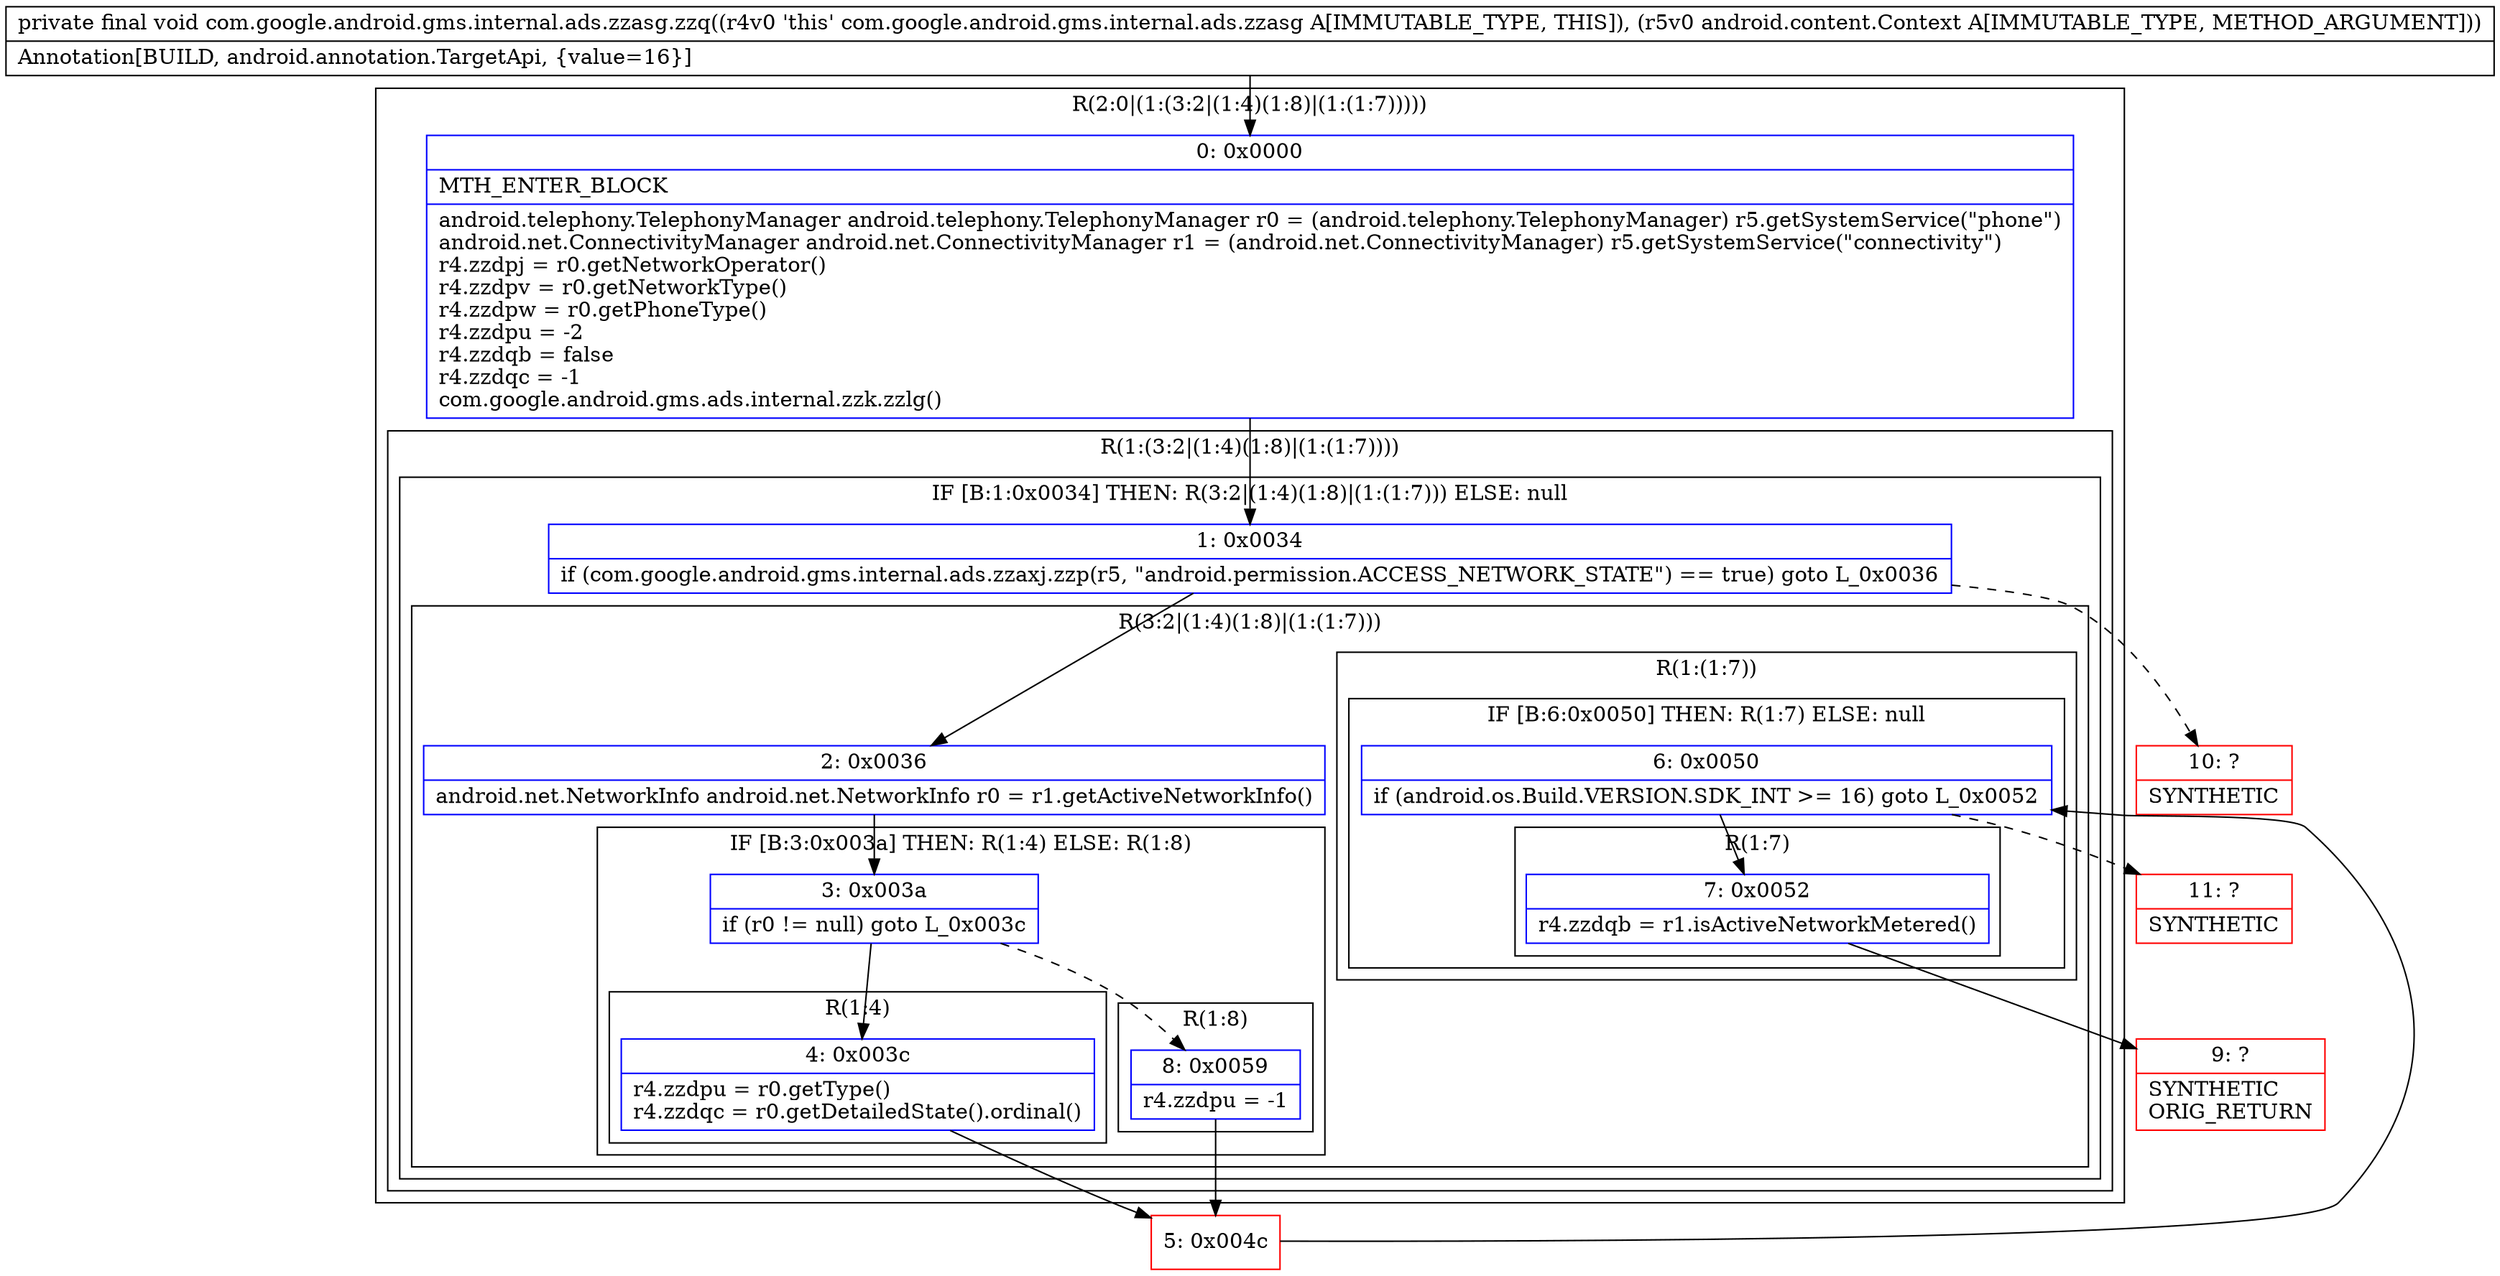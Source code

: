 digraph "CFG forcom.google.android.gms.internal.ads.zzasg.zzq(Landroid\/content\/Context;)V" {
subgraph cluster_Region_990745099 {
label = "R(2:0|(1:(3:2|(1:4)(1:8)|(1:(1:7)))))";
node [shape=record,color=blue];
Node_0 [shape=record,label="{0\:\ 0x0000|MTH_ENTER_BLOCK\l|android.telephony.TelephonyManager android.telephony.TelephonyManager r0 = (android.telephony.TelephonyManager) r5.getSystemService(\"phone\")\landroid.net.ConnectivityManager android.net.ConnectivityManager r1 = (android.net.ConnectivityManager) r5.getSystemService(\"connectivity\")\lr4.zzdpj = r0.getNetworkOperator()\lr4.zzdpv = r0.getNetworkType()\lr4.zzdpw = r0.getPhoneType()\lr4.zzdpu = \-2\lr4.zzdqb = false\lr4.zzdqc = \-1\lcom.google.android.gms.ads.internal.zzk.zzlg()\l}"];
subgraph cluster_Region_1762940620 {
label = "R(1:(3:2|(1:4)(1:8)|(1:(1:7))))";
node [shape=record,color=blue];
subgraph cluster_IfRegion_1654732514 {
label = "IF [B:1:0x0034] THEN: R(3:2|(1:4)(1:8)|(1:(1:7))) ELSE: null";
node [shape=record,color=blue];
Node_1 [shape=record,label="{1\:\ 0x0034|if (com.google.android.gms.internal.ads.zzaxj.zzp(r5, \"android.permission.ACCESS_NETWORK_STATE\") == true) goto L_0x0036\l}"];
subgraph cluster_Region_472023301 {
label = "R(3:2|(1:4)(1:8)|(1:(1:7)))";
node [shape=record,color=blue];
Node_2 [shape=record,label="{2\:\ 0x0036|android.net.NetworkInfo android.net.NetworkInfo r0 = r1.getActiveNetworkInfo()\l}"];
subgraph cluster_IfRegion_881574981 {
label = "IF [B:3:0x003a] THEN: R(1:4) ELSE: R(1:8)";
node [shape=record,color=blue];
Node_3 [shape=record,label="{3\:\ 0x003a|if (r0 != null) goto L_0x003c\l}"];
subgraph cluster_Region_1673630997 {
label = "R(1:4)";
node [shape=record,color=blue];
Node_4 [shape=record,label="{4\:\ 0x003c|r4.zzdpu = r0.getType()\lr4.zzdqc = r0.getDetailedState().ordinal()\l}"];
}
subgraph cluster_Region_608429821 {
label = "R(1:8)";
node [shape=record,color=blue];
Node_8 [shape=record,label="{8\:\ 0x0059|r4.zzdpu = \-1\l}"];
}
}
subgraph cluster_Region_907116097 {
label = "R(1:(1:7))";
node [shape=record,color=blue];
subgraph cluster_IfRegion_2113465465 {
label = "IF [B:6:0x0050] THEN: R(1:7) ELSE: null";
node [shape=record,color=blue];
Node_6 [shape=record,label="{6\:\ 0x0050|if (android.os.Build.VERSION.SDK_INT \>= 16) goto L_0x0052\l}"];
subgraph cluster_Region_34661205 {
label = "R(1:7)";
node [shape=record,color=blue];
Node_7 [shape=record,label="{7\:\ 0x0052|r4.zzdqb = r1.isActiveNetworkMetered()\l}"];
}
}
}
}
}
}
}
Node_5 [shape=record,color=red,label="{5\:\ 0x004c}"];
Node_9 [shape=record,color=red,label="{9\:\ ?|SYNTHETIC\lORIG_RETURN\l}"];
Node_10 [shape=record,color=red,label="{10\:\ ?|SYNTHETIC\l}"];
Node_11 [shape=record,color=red,label="{11\:\ ?|SYNTHETIC\l}"];
MethodNode[shape=record,label="{private final void com.google.android.gms.internal.ads.zzasg.zzq((r4v0 'this' com.google.android.gms.internal.ads.zzasg A[IMMUTABLE_TYPE, THIS]), (r5v0 android.content.Context A[IMMUTABLE_TYPE, METHOD_ARGUMENT]))  | Annotation[BUILD, android.annotation.TargetApi, \{value=16\}]\l}"];
MethodNode -> Node_0;
Node_0 -> Node_1;
Node_1 -> Node_2;
Node_1 -> Node_10[style=dashed];
Node_2 -> Node_3;
Node_3 -> Node_4;
Node_3 -> Node_8[style=dashed];
Node_4 -> Node_5;
Node_8 -> Node_5;
Node_6 -> Node_7;
Node_6 -> Node_11[style=dashed];
Node_7 -> Node_9;
Node_5 -> Node_6;
}

